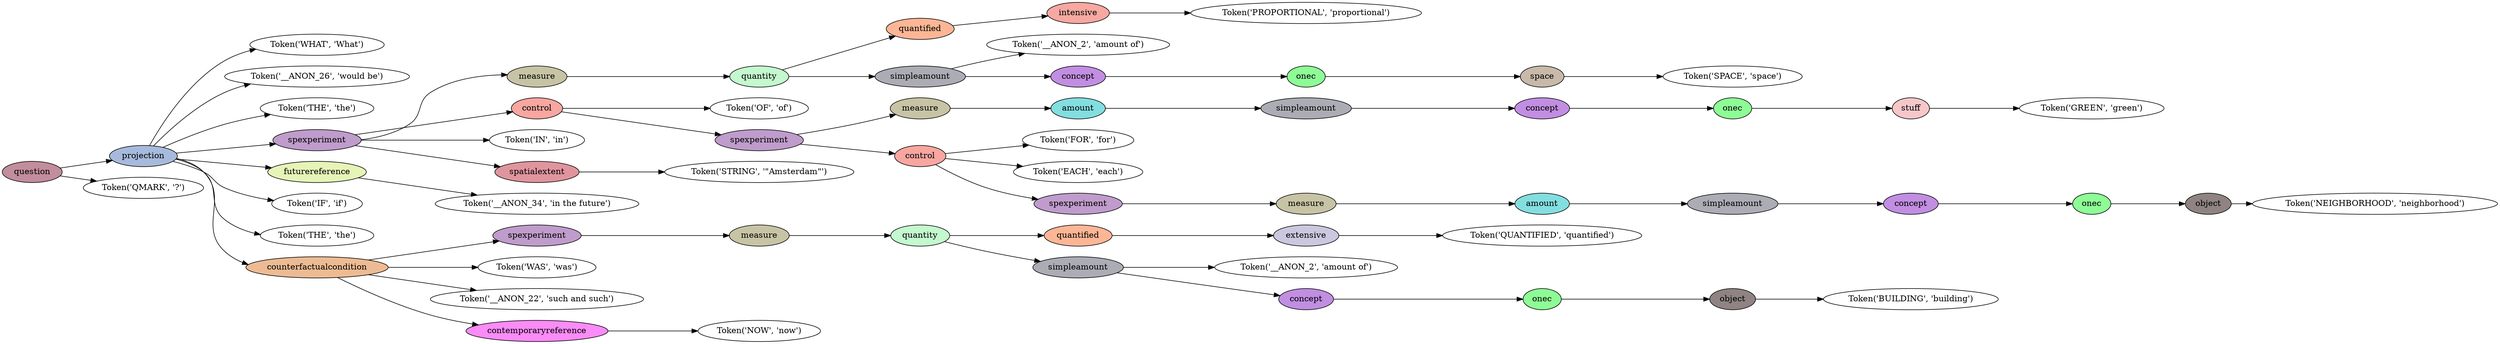 digraph G {
rankdir=LR;
0 [label="Token('WHAT', 'What')"];
1 [label="Token('__ANON_26', 'would be')"];
2 [label="Token('THE', 'the')"];
3 [label="Token('PROPORTIONAL', 'proportional')"];
4 [fillcolor="#f6a8a1", label=intensive, style=filled];
4 -> 3;
5 [fillcolor="#fdb695", label=quantified, style=filled];
5 -> 4;
6 [label="Token('__ANON_2', 'amount of')"];
7 [label="Token('SPACE', 'space')"];
8 [fillcolor="#c8b9a9", label=space, style=filled];
8 -> 7;
9 [fillcolor="#8efc96", label=onec, style=filled];
9 -> 8;
10 [fillcolor="#c18ee2", label=concept, style=filled];
10 -> 9;
11 [fillcolor="#acacb5", label=simpleamount, style=filled];
11 -> 6;
11 -> 10;
12 [fillcolor="#c4f8ce", label=quantity, style=filled];
12 -> 5;
12 -> 11;
13 [fillcolor="#c7c4a5", label=measure, style=filled];
13 -> 12;
14 [label="Token('OF', 'of')"];
15 [label="Token('GREEN', 'green')"];
16 [fillcolor="#f6c7c9", label=stuff, style=filled];
16 -> 15;
17 [fillcolor="#8efc96", label=onec, style=filled];
17 -> 16;
18 [fillcolor="#c18ee2", label=concept, style=filled];
18 -> 17;
19 [fillcolor="#acacb5", label=simpleamount, style=filled];
19 -> 18;
20 [fillcolor="#83dee0", label=amount, style=filled];
20 -> 19;
21 [fillcolor="#c7c4a5", label=measure, style=filled];
21 -> 20;
22 [label="Token('FOR', 'for')"];
23 [label="Token('EACH', 'each')"];
24 [label="Token('NEIGHBORHOOD', 'neighborhood')"];
25 [fillcolor="#8f8383", label=object, style=filled];
25 -> 24;
26 [fillcolor="#8efc96", label=onec, style=filled];
26 -> 25;
27 [fillcolor="#c18ee2", label=concept, style=filled];
27 -> 26;
28 [fillcolor="#acacb5", label=simpleamount, style=filled];
28 -> 27;
29 [fillcolor="#83dee0", label=amount, style=filled];
29 -> 28;
30 [fillcolor="#c7c4a5", label=measure, style=filled];
30 -> 29;
31 [fillcolor="#bf9ccb", label=spexperiment, style=filled];
31 -> 30;
32 [fillcolor="#f8a6a0", label=control, style=filled];
32 -> 22;
32 -> 23;
32 -> 31;
33 [fillcolor="#bf9ccb", label=spexperiment, style=filled];
33 -> 21;
33 -> 32;
34 [fillcolor="#f8a6a0", label=control, style=filled];
34 -> 14;
34 -> 33;
35 [label="Token('IN', 'in')"];
36 [label="Token('STRING', '\"Amsterdam\"')"];
37 [fillcolor="#e0959e", label=spatialextent, style=filled];
37 -> 36;
38 [fillcolor="#bf9ccb", label=spexperiment, style=filled];
38 -> 13;
38 -> 34;
38 -> 35;
38 -> 37;
39 [label="Token('__ANON_34', 'in the future')"];
40 [fillcolor="#e6f4b8", label=futurereference, style=filled];
40 -> 39;
41 [label="Token('IF', 'if')"];
42 [label="Token('THE', 'the')"];
43 [label="Token('QUANTIFIED', 'quantified')"];
44 [fillcolor="#cbc7de", label=extensive, style=filled];
44 -> 43;
45 [fillcolor="#fdb695", label=quantified, style=filled];
45 -> 44;
46 [label="Token('__ANON_2', 'amount of')"];
47 [label="Token('BUILDING', 'building')"];
48 [fillcolor="#8f8383", label=object, style=filled];
48 -> 47;
49 [fillcolor="#8efc96", label=onec, style=filled];
49 -> 48;
50 [fillcolor="#c18ee2", label=concept, style=filled];
50 -> 49;
51 [fillcolor="#acacb5", label=simpleamount, style=filled];
51 -> 46;
51 -> 50;
52 [fillcolor="#c4f8ce", label=quantity, style=filled];
52 -> 45;
52 -> 51;
53 [fillcolor="#c7c4a5", label=measure, style=filled];
53 -> 52;
54 [fillcolor="#bf9ccb", label=spexperiment, style=filled];
54 -> 53;
55 [label="Token('WAS', 'was')"];
56 [label="Token('__ANON_22', 'such and such')"];
57 [label="Token('NOW', 'now')"];
58 [fillcolor="#fa8bf7", label=contemporaryreference, style=filled];
58 -> 57;
59 [fillcolor="#edbb93", label=counterfactualcondition, style=filled];
59 -> 54;
59 -> 55;
59 -> 56;
59 -> 58;
60 [fillcolor="#a7badc", label=projection, style=filled];
60 -> 0;
60 -> 1;
60 -> 2;
60 -> 38;
60 -> 40;
60 -> 41;
60 -> 42;
60 -> 59;
61 [label="Token('QMARK', '?')"];
62 [fillcolor="#c28d9d", label=question, style=filled];
62 -> 60;
62 -> 61;
}
